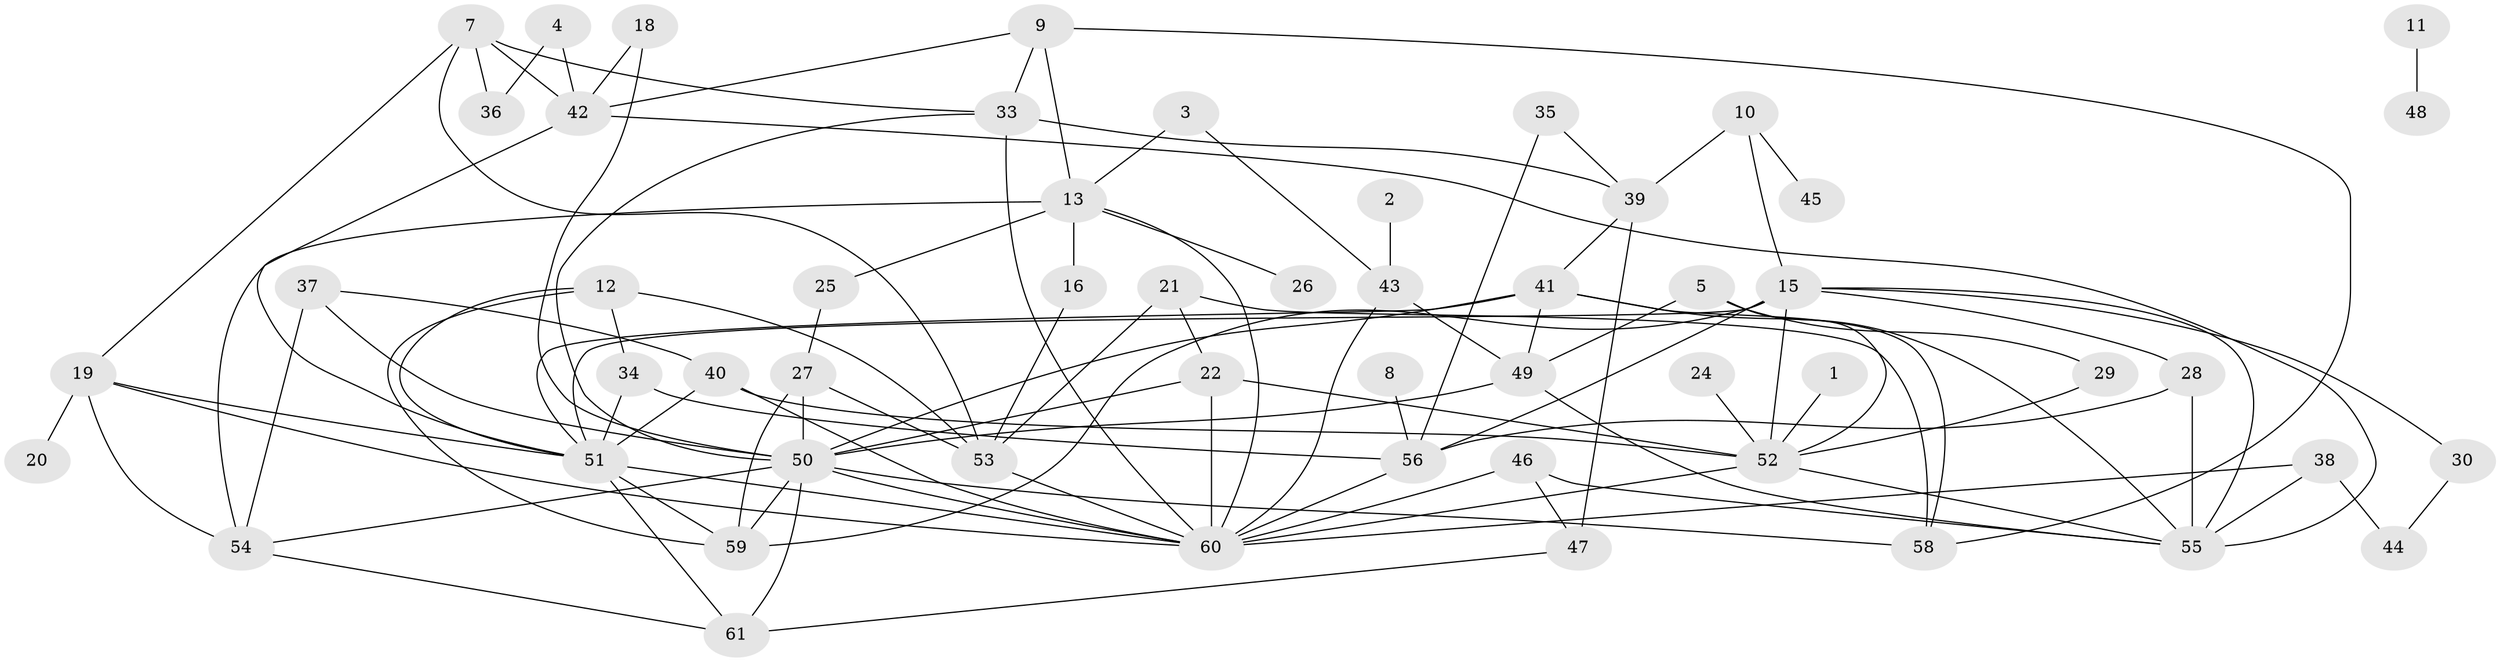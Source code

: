 // original degree distribution, {3: 0.2809917355371901, 2: 0.23140495867768596, 1: 0.14049586776859505, 6: 0.05785123966942149, 4: 0.15702479338842976, 5: 0.0743801652892562, 0: 0.05785123966942149}
// Generated by graph-tools (version 1.1) at 2025/25/03/09/25 03:25:14]
// undirected, 54 vertices, 107 edges
graph export_dot {
graph [start="1"]
  node [color=gray90,style=filled];
  1;
  2;
  3;
  4;
  5;
  7;
  8;
  9;
  10;
  11;
  12;
  13;
  15;
  16;
  18;
  19;
  20;
  21;
  22;
  24;
  25;
  26;
  27;
  28;
  29;
  30;
  33;
  34;
  35;
  36;
  37;
  38;
  39;
  40;
  41;
  42;
  43;
  44;
  45;
  46;
  47;
  48;
  49;
  50;
  51;
  52;
  53;
  54;
  55;
  56;
  58;
  59;
  60;
  61;
  1 -- 52 [weight=1.0];
  2 -- 43 [weight=1.0];
  3 -- 13 [weight=1.0];
  3 -- 43 [weight=1.0];
  4 -- 36 [weight=1.0];
  4 -- 42 [weight=1.0];
  5 -- 29 [weight=1.0];
  5 -- 49 [weight=1.0];
  5 -- 52 [weight=1.0];
  7 -- 19 [weight=1.0];
  7 -- 33 [weight=1.0];
  7 -- 36 [weight=1.0];
  7 -- 42 [weight=1.0];
  7 -- 53 [weight=1.0];
  8 -- 56 [weight=1.0];
  9 -- 13 [weight=1.0];
  9 -- 33 [weight=1.0];
  9 -- 42 [weight=1.0];
  9 -- 58 [weight=1.0];
  10 -- 15 [weight=1.0];
  10 -- 39 [weight=1.0];
  10 -- 45 [weight=1.0];
  11 -- 48 [weight=1.0];
  12 -- 34 [weight=1.0];
  12 -- 51 [weight=1.0];
  12 -- 53 [weight=1.0];
  12 -- 59 [weight=1.0];
  13 -- 16 [weight=1.0];
  13 -- 25 [weight=1.0];
  13 -- 26 [weight=1.0];
  13 -- 54 [weight=1.0];
  13 -- 60 [weight=1.0];
  15 -- 28 [weight=1.0];
  15 -- 30 [weight=1.0];
  15 -- 51 [weight=1.0];
  15 -- 52 [weight=1.0];
  15 -- 55 [weight=1.0];
  15 -- 56 [weight=1.0];
  15 -- 59 [weight=1.0];
  16 -- 53 [weight=1.0];
  18 -- 42 [weight=1.0];
  18 -- 50 [weight=1.0];
  19 -- 20 [weight=1.0];
  19 -- 51 [weight=1.0];
  19 -- 54 [weight=1.0];
  19 -- 60 [weight=1.0];
  21 -- 22 [weight=1.0];
  21 -- 53 [weight=1.0];
  21 -- 58 [weight=1.0];
  22 -- 50 [weight=1.0];
  22 -- 52 [weight=1.0];
  22 -- 60 [weight=1.0];
  24 -- 52 [weight=1.0];
  25 -- 27 [weight=1.0];
  27 -- 50 [weight=1.0];
  27 -- 53 [weight=1.0];
  27 -- 59 [weight=1.0];
  28 -- 55 [weight=1.0];
  28 -- 56 [weight=1.0];
  29 -- 52 [weight=1.0];
  30 -- 44 [weight=1.0];
  33 -- 39 [weight=1.0];
  33 -- 50 [weight=1.0];
  33 -- 60 [weight=1.0];
  34 -- 51 [weight=1.0];
  34 -- 56 [weight=1.0];
  35 -- 39 [weight=1.0];
  35 -- 56 [weight=1.0];
  37 -- 40 [weight=1.0];
  37 -- 50 [weight=1.0];
  37 -- 54 [weight=1.0];
  38 -- 44 [weight=1.0];
  38 -- 55 [weight=2.0];
  38 -- 60 [weight=1.0];
  39 -- 41 [weight=1.0];
  39 -- 47 [weight=2.0];
  40 -- 51 [weight=1.0];
  40 -- 52 [weight=1.0];
  40 -- 60 [weight=1.0];
  41 -- 49 [weight=1.0];
  41 -- 50 [weight=1.0];
  41 -- 51 [weight=1.0];
  41 -- 55 [weight=1.0];
  41 -- 58 [weight=1.0];
  42 -- 51 [weight=1.0];
  42 -- 55 [weight=1.0];
  43 -- 49 [weight=1.0];
  43 -- 60 [weight=1.0];
  46 -- 47 [weight=1.0];
  46 -- 55 [weight=1.0];
  46 -- 60 [weight=1.0];
  47 -- 61 [weight=1.0];
  49 -- 50 [weight=1.0];
  49 -- 55 [weight=1.0];
  50 -- 54 [weight=1.0];
  50 -- 58 [weight=1.0];
  50 -- 59 [weight=1.0];
  50 -- 60 [weight=1.0];
  50 -- 61 [weight=1.0];
  51 -- 59 [weight=1.0];
  51 -- 60 [weight=1.0];
  51 -- 61 [weight=1.0];
  52 -- 55 [weight=1.0];
  52 -- 60 [weight=1.0];
  53 -- 60 [weight=1.0];
  54 -- 61 [weight=1.0];
  56 -- 60 [weight=1.0];
}
